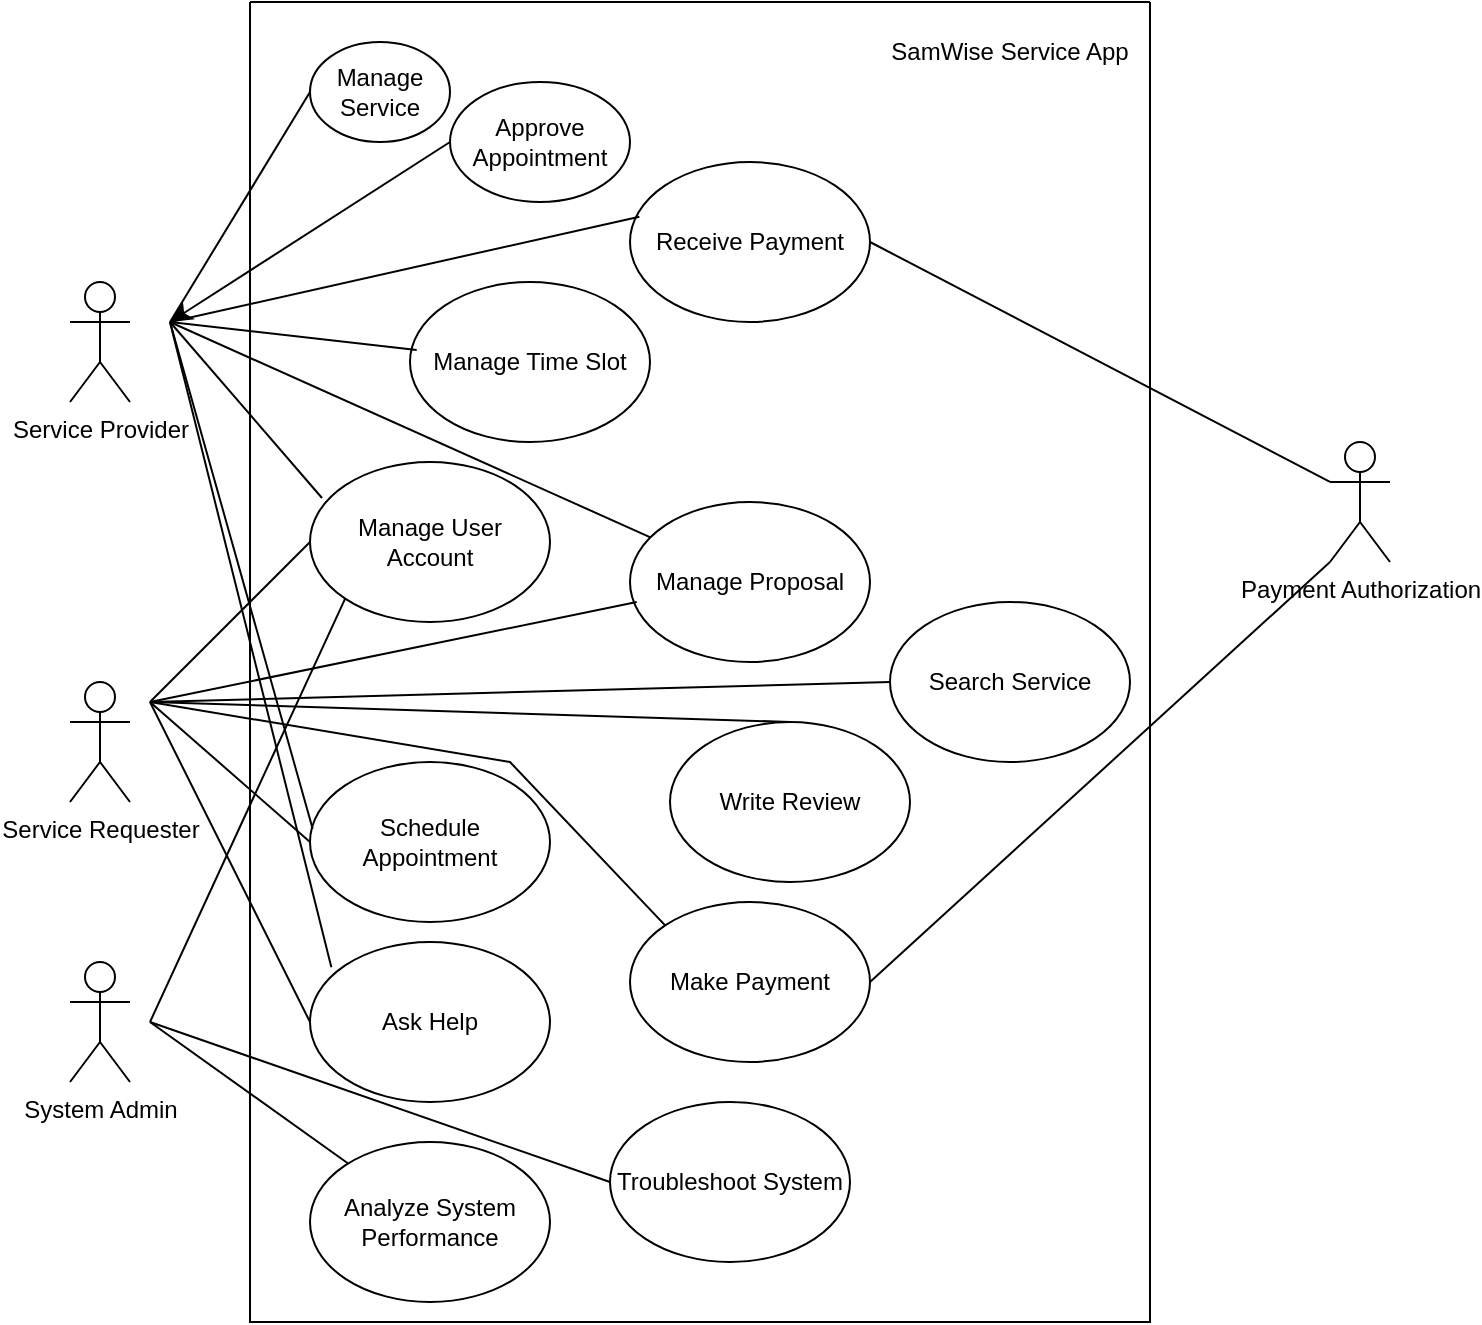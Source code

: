 <mxfile version="22.1.5" type="google">
  <diagram name="Sayfa -1" id="XrbZ3DO2ixKpfatYGQCy">
    <mxGraphModel grid="1" page="1" gridSize="10" guides="1" tooltips="1" connect="1" arrows="1" fold="1" pageScale="1" pageWidth="827" pageHeight="1169" math="0" shadow="0">
      <root>
        <mxCell id="0" />
        <mxCell id="1" parent="0" />
        <mxCell id="1bSLnVZfvs_Mm8w_w8Ks-1" value="Service Provider" style="shape=umlActor;verticalLabelPosition=bottom;verticalAlign=top;html=1;outlineConnect=0;" vertex="1" parent="1">
          <mxGeometry x="100" y="150" width="30" height="60" as="geometry" />
        </mxCell>
        <mxCell id="1bSLnVZfvs_Mm8w_w8Ks-5" value="Service Requester" style="shape=umlActor;verticalLabelPosition=bottom;verticalAlign=top;html=1;outlineConnect=0;" vertex="1" parent="1">
          <mxGeometry x="100" y="350" width="30" height="60" as="geometry" />
        </mxCell>
        <mxCell id="1bSLnVZfvs_Mm8w_w8Ks-14" value="Payment Authorization" style="shape=umlActor;verticalLabelPosition=bottom;verticalAlign=top;html=1;outlineConnect=0;" vertex="1" parent="1">
          <mxGeometry x="730" y="230" width="30" height="60" as="geometry" />
        </mxCell>
        <mxCell id="1bSLnVZfvs_Mm8w_w8Ks-18" value="" style="swimlane;startSize=0;" vertex="1" parent="1">
          <mxGeometry x="190" y="10" width="450" height="660" as="geometry" />
        </mxCell>
        <mxCell id="1bSLnVZfvs_Mm8w_w8Ks-3" value="Make Payment" style="ellipse;whiteSpace=wrap;html=1;" vertex="1" parent="1bSLnVZfvs_Mm8w_w8Ks-18">
          <mxGeometry x="190" y="450" width="120" height="80" as="geometry" />
        </mxCell>
        <mxCell id="1bSLnVZfvs_Mm8w_w8Ks-16" value="Manage Time Slot" style="ellipse;whiteSpace=wrap;html=1;" vertex="1" parent="1bSLnVZfvs_Mm8w_w8Ks-18">
          <mxGeometry x="80" y="140" width="120" height="80" as="geometry" />
        </mxCell>
        <mxCell id="1bSLnVZfvs_Mm8w_w8Ks-10" value="Search Service" style="ellipse;whiteSpace=wrap;html=1;" vertex="1" parent="1bSLnVZfvs_Mm8w_w8Ks-18">
          <mxGeometry x="320" y="300" width="120" height="80" as="geometry" />
        </mxCell>
        <mxCell id="1bSLnVZfvs_Mm8w_w8Ks-9" value="Write Review" style="ellipse;whiteSpace=wrap;html=1;" vertex="1" parent="1bSLnVZfvs_Mm8w_w8Ks-18">
          <mxGeometry x="210" y="360" width="120" height="80" as="geometry" />
        </mxCell>
        <mxCell id="1bSLnVZfvs_Mm8w_w8Ks-4" value="Schedule Appointment" style="ellipse;whiteSpace=wrap;html=1;" vertex="1" parent="1bSLnVZfvs_Mm8w_w8Ks-18">
          <mxGeometry x="30" y="380" width="120" height="80" as="geometry" />
        </mxCell>
        <mxCell id="1bSLnVZfvs_Mm8w_w8Ks-27" value="Manage User Account" style="ellipse;whiteSpace=wrap;html=1;" vertex="1" parent="1bSLnVZfvs_Mm8w_w8Ks-18">
          <mxGeometry x="30" y="230" width="120" height="80" as="geometry" />
        </mxCell>
        <mxCell id="1bSLnVZfvs_Mm8w_w8Ks-30" value="Ask Help" style="ellipse;whiteSpace=wrap;html=1;" vertex="1" parent="1bSLnVZfvs_Mm8w_w8Ks-18">
          <mxGeometry x="30" y="470" width="120" height="80" as="geometry" />
        </mxCell>
        <mxCell id="1bSLnVZfvs_Mm8w_w8Ks-31" value="Receive Payment" style="ellipse;whiteSpace=wrap;html=1;" vertex="1" parent="1bSLnVZfvs_Mm8w_w8Ks-18">
          <mxGeometry x="190" y="80" width="120" height="80" as="geometry" />
        </mxCell>
        <mxCell id="1bSLnVZfvs_Mm8w_w8Ks-34" value="Manage Proposal" style="ellipse;whiteSpace=wrap;html=1;" vertex="1" parent="1bSLnVZfvs_Mm8w_w8Ks-18">
          <mxGeometry x="190" y="250" width="120" height="80" as="geometry" />
        </mxCell>
        <mxCell id="1bSLnVZfvs_Mm8w_w8Ks-47" value="SamWise Service App" style="text;html=1;strokeColor=none;fillColor=none;align=center;verticalAlign=middle;whiteSpace=wrap;rounded=0;" vertex="1" parent="1bSLnVZfvs_Mm8w_w8Ks-18">
          <mxGeometry x="315" y="10" width="130" height="30" as="geometry" />
        </mxCell>
        <mxCell id="HEN3slZiOM74aP2TXETN-6" value="Analyze System Performance" style="ellipse;whiteSpace=wrap;html=1;" vertex="1" parent="1bSLnVZfvs_Mm8w_w8Ks-18">
          <mxGeometry x="30" y="570" width="120" height="80" as="geometry" />
        </mxCell>
        <mxCell id="HEN3slZiOM74aP2TXETN-7" value="Troubleshoot System" style="ellipse;whiteSpace=wrap;html=1;" vertex="1" parent="1bSLnVZfvs_Mm8w_w8Ks-18">
          <mxGeometry x="180" y="550" width="120" height="80" as="geometry" />
        </mxCell>
        <mxCell id="2B6I4WG9EYyTtsz0mw-m-3" style="rounded=0;orthogonalLoop=1;jettySize=auto;html=1;exitX=0;exitY=0.5;exitDx=0;exitDy=0;fontSize=12;startSize=8;endSize=8;" edge="1" parent="1bSLnVZfvs_Mm8w_w8Ks-18" source="2B6I4WG9EYyTtsz0mw-m-1">
          <mxGeometry relative="1" as="geometry">
            <mxPoint x="-40" y="160" as="targetPoint" />
          </mxGeometry>
        </mxCell>
        <mxCell id="2B6I4WG9EYyTtsz0mw-m-1" value="Approve Appointment" style="ellipse;whiteSpace=wrap;html=1;" vertex="1" parent="1bSLnVZfvs_Mm8w_w8Ks-18">
          <mxGeometry x="100" y="40" width="90" height="60" as="geometry" />
        </mxCell>
        <mxCell id="1bSLnVZfvs_Mm8w_w8Ks-2" value="Manage Service" style="ellipse;whiteSpace=wrap;html=1;" vertex="1" parent="1bSLnVZfvs_Mm8w_w8Ks-18">
          <mxGeometry x="30" y="20" width="70" height="50" as="geometry" />
        </mxCell>
        <mxCell id="1bSLnVZfvs_Mm8w_w8Ks-25" value="" style="endArrow=none;html=1;rounded=0;entryX=0;entryY=0.5;entryDx=0;entryDy=0;" edge="1" parent="1" target="1bSLnVZfvs_Mm8w_w8Ks-2">
          <mxGeometry width="50" height="50" relative="1" as="geometry">
            <mxPoint x="150" y="170" as="sourcePoint" />
            <mxPoint x="430" y="160" as="targetPoint" />
          </mxGeometry>
        </mxCell>
        <mxCell id="1bSLnVZfvs_Mm8w_w8Ks-26" value="" style="endArrow=none;html=1;rounded=0;entryX=0.028;entryY=0.425;entryDx=0;entryDy=0;entryPerimeter=0;" edge="1" parent="1" target="1bSLnVZfvs_Mm8w_w8Ks-16">
          <mxGeometry width="50" height="50" relative="1" as="geometry">
            <mxPoint x="150" y="170" as="sourcePoint" />
            <mxPoint x="430" y="160" as="targetPoint" />
          </mxGeometry>
        </mxCell>
        <mxCell id="1bSLnVZfvs_Mm8w_w8Ks-28" value="" style="endArrow=none;html=1;rounded=0;entryX=0.05;entryY=0.225;entryDx=0;entryDy=0;entryPerimeter=0;" edge="1" parent="1" target="1bSLnVZfvs_Mm8w_w8Ks-27">
          <mxGeometry width="50" height="50" relative="1" as="geometry">
            <mxPoint x="150" y="170" as="sourcePoint" />
            <mxPoint x="430" y="280" as="targetPoint" />
          </mxGeometry>
        </mxCell>
        <mxCell id="1bSLnVZfvs_Mm8w_w8Ks-29" value="" style="endArrow=none;html=1;rounded=0;exitX=0.011;exitY=0.417;exitDx=0;exitDy=0;exitPerimeter=0;" edge="1" parent="1" source="1bSLnVZfvs_Mm8w_w8Ks-4">
          <mxGeometry width="50" height="50" relative="1" as="geometry">
            <mxPoint x="380" y="330" as="sourcePoint" />
            <mxPoint x="150" y="170" as="targetPoint" />
          </mxGeometry>
        </mxCell>
        <mxCell id="1bSLnVZfvs_Mm8w_w8Ks-32" value="" style="endArrow=none;html=1;rounded=0;entryX=0.089;entryY=0.158;entryDx=0;entryDy=0;entryPerimeter=0;" edge="1" parent="1" target="1bSLnVZfvs_Mm8w_w8Ks-30">
          <mxGeometry width="50" height="50" relative="1" as="geometry">
            <mxPoint x="150" y="170" as="sourcePoint" />
            <mxPoint x="430" y="320" as="targetPoint" />
          </mxGeometry>
        </mxCell>
        <mxCell id="1bSLnVZfvs_Mm8w_w8Ks-35" value="" style="endArrow=none;html=1;rounded=0;entryX=0.039;entryY=0.342;entryDx=0;entryDy=0;entryPerimeter=0;" edge="1" parent="1" target="1bSLnVZfvs_Mm8w_w8Ks-31">
          <mxGeometry width="50" height="50" relative="1" as="geometry">
            <mxPoint x="150" y="170" as="sourcePoint" />
            <mxPoint x="430" y="190" as="targetPoint" />
          </mxGeometry>
        </mxCell>
        <mxCell id="1bSLnVZfvs_Mm8w_w8Ks-36" value="" style="endArrow=none;html=1;rounded=0;entryX=0;entryY=0.5;entryDx=0;entryDy=0;" edge="1" parent="1" target="1bSLnVZfvs_Mm8w_w8Ks-27">
          <mxGeometry width="50" height="50" relative="1" as="geometry">
            <mxPoint x="140" y="360" as="sourcePoint" />
            <mxPoint x="430" y="390" as="targetPoint" />
          </mxGeometry>
        </mxCell>
        <mxCell id="1bSLnVZfvs_Mm8w_w8Ks-37" value="" style="endArrow=none;html=1;rounded=0;entryX=0;entryY=0.5;entryDx=0;entryDy=0;" edge="1" parent="1" target="1bSLnVZfvs_Mm8w_w8Ks-4">
          <mxGeometry width="50" height="50" relative="1" as="geometry">
            <mxPoint x="140" y="360" as="sourcePoint" />
            <mxPoint x="430" y="390" as="targetPoint" />
          </mxGeometry>
        </mxCell>
        <mxCell id="1bSLnVZfvs_Mm8w_w8Ks-38" value="" style="endArrow=none;html=1;rounded=0;entryX=0.5;entryY=0;entryDx=0;entryDy=0;" edge="1" parent="1" target="1bSLnVZfvs_Mm8w_w8Ks-9">
          <mxGeometry width="50" height="50" relative="1" as="geometry">
            <mxPoint x="140" y="360" as="sourcePoint" />
            <mxPoint x="430" y="390" as="targetPoint" />
          </mxGeometry>
        </mxCell>
        <mxCell id="1bSLnVZfvs_Mm8w_w8Ks-39" value="" style="endArrow=none;html=1;rounded=0;entryX=0;entryY=0.5;entryDx=0;entryDy=0;" edge="1" parent="1" target="1bSLnVZfvs_Mm8w_w8Ks-10">
          <mxGeometry width="50" height="50" relative="1" as="geometry">
            <mxPoint x="140" y="360" as="sourcePoint" />
            <mxPoint x="430" y="390" as="targetPoint" />
          </mxGeometry>
        </mxCell>
        <mxCell id="1bSLnVZfvs_Mm8w_w8Ks-40" value="" style="endArrow=none;html=1;rounded=0;entryX=0;entryY=0.5;entryDx=0;entryDy=0;" edge="1" parent="1" target="1bSLnVZfvs_Mm8w_w8Ks-30">
          <mxGeometry width="50" height="50" relative="1" as="geometry">
            <mxPoint x="140" y="360" as="sourcePoint" />
            <mxPoint x="430" y="390" as="targetPoint" />
          </mxGeometry>
        </mxCell>
        <mxCell id="1bSLnVZfvs_Mm8w_w8Ks-41" value="" style="endArrow=none;html=1;rounded=0;entryX=0;entryY=0;entryDx=0;entryDy=0;" edge="1" parent="1" target="1bSLnVZfvs_Mm8w_w8Ks-3">
          <mxGeometry width="50" height="50" relative="1" as="geometry">
            <mxPoint x="140" y="360" as="sourcePoint" />
            <mxPoint x="430" y="390" as="targetPoint" />
            <Array as="points">
              <mxPoint x="320" y="390" />
            </Array>
          </mxGeometry>
        </mxCell>
        <mxCell id="1bSLnVZfvs_Mm8w_w8Ks-42" value="" style="endArrow=none;html=1;rounded=0;entryX=0.028;entryY=0.625;entryDx=0;entryDy=0;entryPerimeter=0;" edge="1" parent="1" target="1bSLnVZfvs_Mm8w_w8Ks-34">
          <mxGeometry width="50" height="50" relative="1" as="geometry">
            <mxPoint x="140" y="360" as="sourcePoint" />
            <mxPoint x="430" y="390" as="targetPoint" />
          </mxGeometry>
        </mxCell>
        <mxCell id="1bSLnVZfvs_Mm8w_w8Ks-43" value="" style="endArrow=none;html=1;rounded=0;" edge="1" parent="1" source="1bSLnVZfvs_Mm8w_w8Ks-34">
          <mxGeometry width="50" height="50" relative="1" as="geometry">
            <mxPoint x="380" y="310" as="sourcePoint" />
            <mxPoint x="150" y="170" as="targetPoint" />
          </mxGeometry>
        </mxCell>
        <mxCell id="1bSLnVZfvs_Mm8w_w8Ks-44" value="" style="endArrow=none;html=1;rounded=0;exitX=1;exitY=0.5;exitDx=0;exitDy=0;entryX=0;entryY=0.333;entryDx=0;entryDy=0;entryPerimeter=0;" edge="1" parent="1" source="1bSLnVZfvs_Mm8w_w8Ks-31" target="1bSLnVZfvs_Mm8w_w8Ks-14">
          <mxGeometry width="50" height="50" relative="1" as="geometry">
            <mxPoint x="380" y="250" as="sourcePoint" />
            <mxPoint x="700" y="160" as="targetPoint" />
          </mxGeometry>
        </mxCell>
        <mxCell id="1bSLnVZfvs_Mm8w_w8Ks-45" value="" style="endArrow=none;html=1;rounded=0;entryX=0;entryY=1;entryDx=0;entryDy=0;entryPerimeter=0;exitX=1;exitY=0.5;exitDx=0;exitDy=0;" edge="1" parent="1" source="1bSLnVZfvs_Mm8w_w8Ks-3" target="1bSLnVZfvs_Mm8w_w8Ks-14">
          <mxGeometry width="50" height="50" relative="1" as="geometry">
            <mxPoint x="380" y="330" as="sourcePoint" />
            <mxPoint x="430" y="280" as="targetPoint" />
          </mxGeometry>
        </mxCell>
        <mxCell id="HEN3slZiOM74aP2TXETN-1" value="System Admin" style="shape=umlActor;verticalLabelPosition=bottom;verticalAlign=top;html=1;outlineConnect=0;" vertex="1" parent="1">
          <mxGeometry x="100" y="490" width="30" height="60" as="geometry" />
        </mxCell>
        <mxCell id="HEN3slZiOM74aP2TXETN-5" value="" style="endArrow=none;html=1;rounded=0;entryX=0;entryY=1;entryDx=0;entryDy=0;" edge="1" parent="1" target="1bSLnVZfvs_Mm8w_w8Ks-27">
          <mxGeometry width="50" height="50" relative="1" as="geometry">
            <mxPoint x="140" y="520" as="sourcePoint" />
            <mxPoint x="190" y="470" as="targetPoint" />
          </mxGeometry>
        </mxCell>
        <mxCell id="HEN3slZiOM74aP2TXETN-8" value="" style="endArrow=none;html=1;rounded=0;entryX=0;entryY=0.5;entryDx=0;entryDy=0;" edge="1" parent="1" target="HEN3slZiOM74aP2TXETN-7">
          <mxGeometry width="50" height="50" relative="1" as="geometry">
            <mxPoint x="140" y="520" as="sourcePoint" />
            <mxPoint x="160" y="600" as="targetPoint" />
          </mxGeometry>
        </mxCell>
        <mxCell id="HEN3slZiOM74aP2TXETN-9" value="" style="endArrow=none;html=1;rounded=0;" edge="1" parent="1" target="HEN3slZiOM74aP2TXETN-6">
          <mxGeometry width="50" height="50" relative="1" as="geometry">
            <mxPoint x="140" y="520" as="sourcePoint" />
            <mxPoint x="160" y="620" as="targetPoint" />
          </mxGeometry>
        </mxCell>
      </root>
    </mxGraphModel>
  </diagram>
</mxfile>
